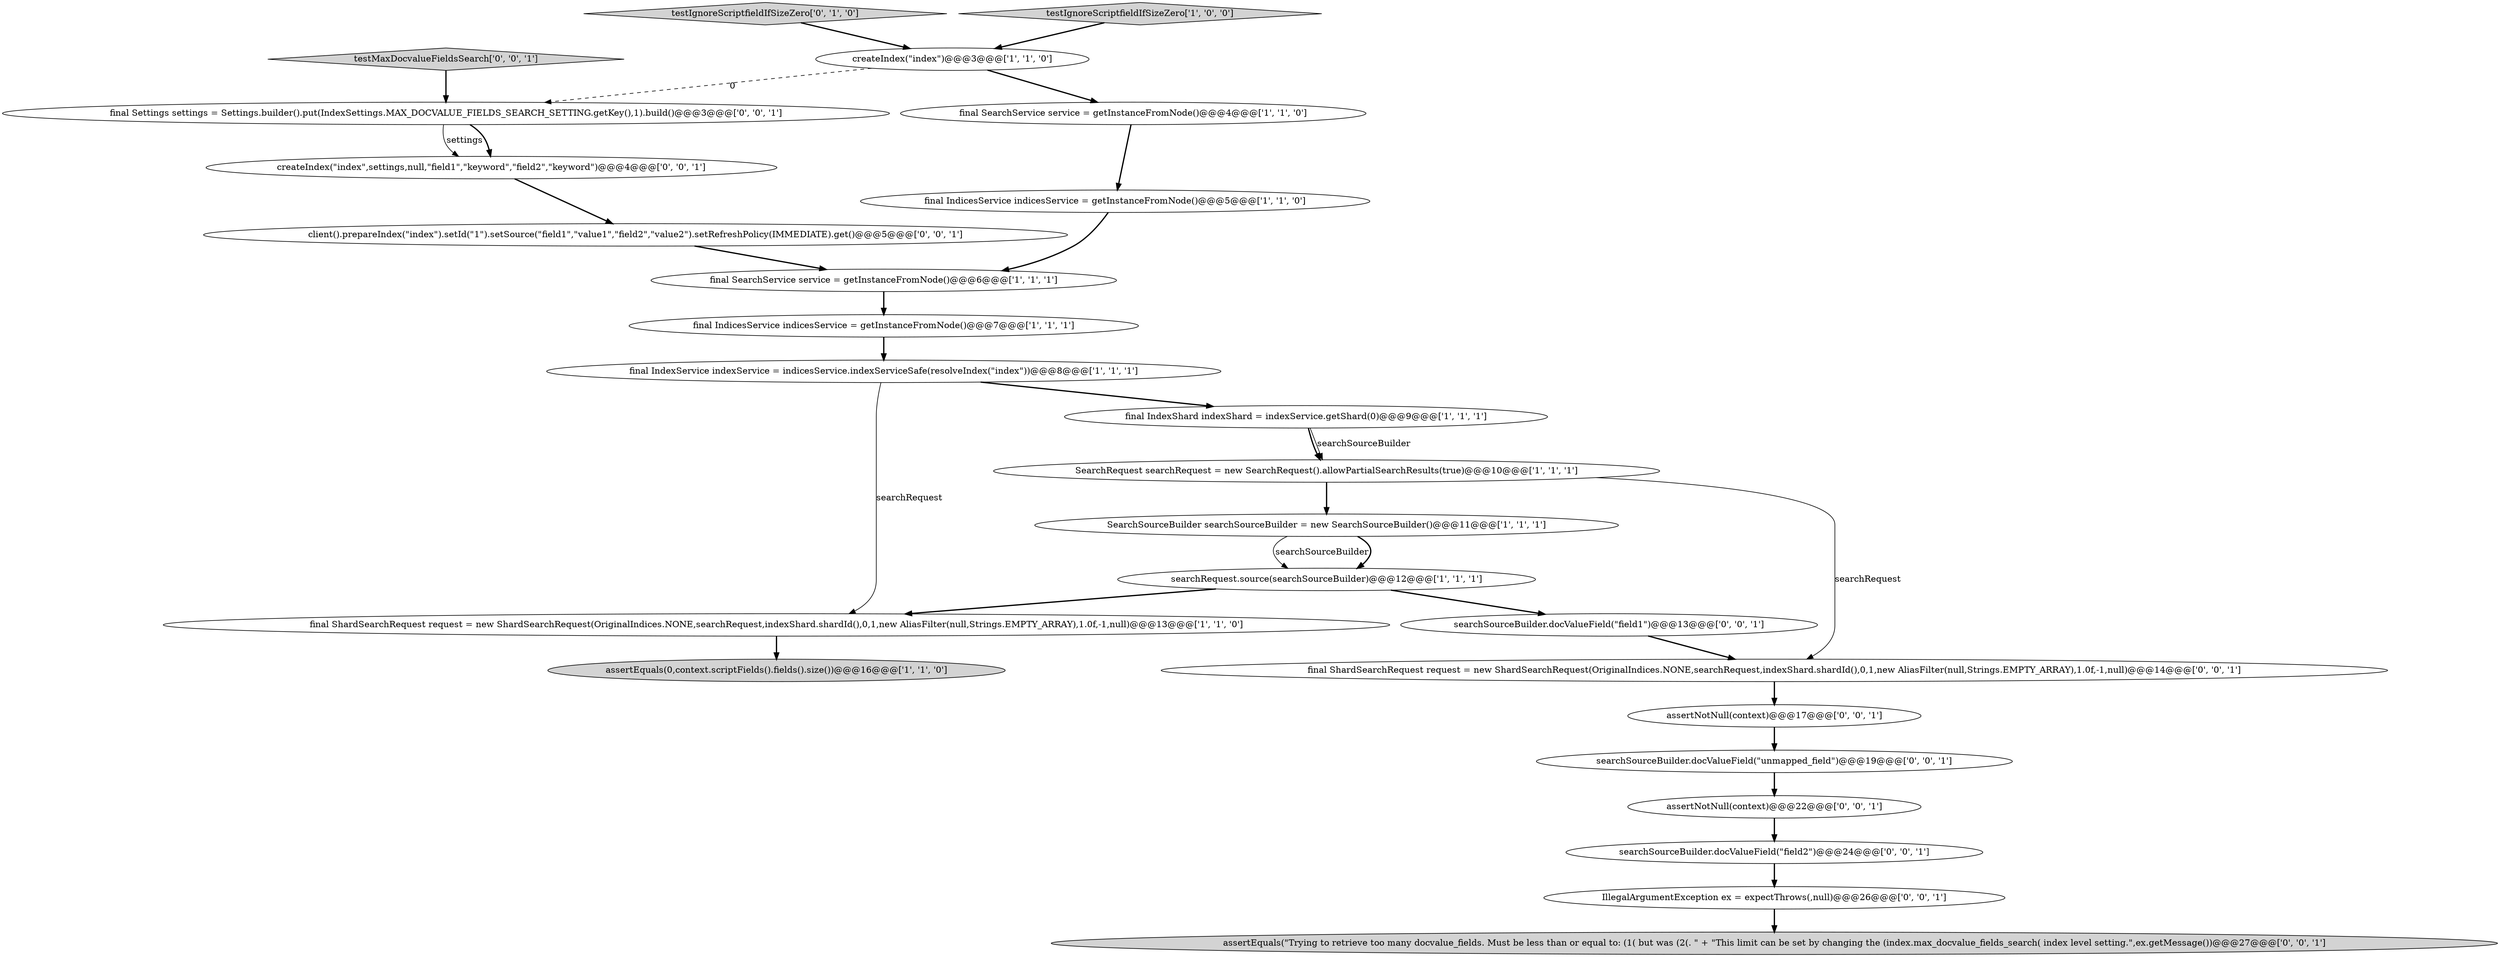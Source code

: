 digraph {
22 [style = filled, label = "testMaxDocvalueFieldsSearch['0', '0', '1']", fillcolor = lightgray, shape = diamond image = "AAA0AAABBB3BBB"];
13 [style = filled, label = "testIgnoreScriptfieldIfSizeZero['0', '1', '0']", fillcolor = lightgray, shape = diamond image = "AAA0AAABBB2BBB"];
25 [style = filled, label = "IllegalArgumentException ex = expectThrows(,null)@@@26@@@['0', '0', '1']", fillcolor = white, shape = ellipse image = "AAA0AAABBB3BBB"];
0 [style = filled, label = "searchRequest.source(searchSourceBuilder)@@@12@@@['1', '1', '1']", fillcolor = white, shape = ellipse image = "AAA0AAABBB1BBB"];
7 [style = filled, label = "final SearchService service = getInstanceFromNode()@@@4@@@['1', '1', '0']", fillcolor = white, shape = ellipse image = "AAA0AAABBB1BBB"];
9 [style = filled, label = "final IndexService indexService = indicesService.indexServiceSafe(resolveIndex(\"index\"))@@@8@@@['1', '1', '1']", fillcolor = white, shape = ellipse image = "AAA0AAABBB1BBB"];
11 [style = filled, label = "final IndicesService indicesService = getInstanceFromNode()@@@7@@@['1', '1', '1']", fillcolor = white, shape = ellipse image = "AAA0AAABBB1BBB"];
10 [style = filled, label = "assertEquals(0,context.scriptFields().fields().size())@@@16@@@['1', '1', '0']", fillcolor = lightgray, shape = ellipse image = "AAA0AAABBB1BBB"];
6 [style = filled, label = "final ShardSearchRequest request = new ShardSearchRequest(OriginalIndices.NONE,searchRequest,indexShard.shardId(),0,1,new AliasFilter(null,Strings.EMPTY_ARRAY),1.0f,-1,null)@@@13@@@['1', '1', '0']", fillcolor = white, shape = ellipse image = "AAA0AAABBB1BBB"];
4 [style = filled, label = "createIndex(\"index\")@@@3@@@['1', '1', '0']", fillcolor = white, shape = ellipse image = "AAA0AAABBB1BBB"];
18 [style = filled, label = "assertNotNull(context)@@@17@@@['0', '0', '1']", fillcolor = white, shape = ellipse image = "AAA0AAABBB3BBB"];
23 [style = filled, label = "createIndex(\"index\",settings,null,\"field1\",\"keyword\",\"field2\",\"keyword\")@@@4@@@['0', '0', '1']", fillcolor = white, shape = ellipse image = "AAA0AAABBB3BBB"];
15 [style = filled, label = "assertEquals(\"Trying to retrieve too many docvalue_fields. Must be less than or equal to: (1( but was (2(. \" + \"This limit can be set by changing the (index.max_docvalue_fields_search( index level setting.\",ex.getMessage())@@@27@@@['0', '0', '1']", fillcolor = lightgray, shape = ellipse image = "AAA0AAABBB3BBB"];
5 [style = filled, label = "final IndicesService indicesService = getInstanceFromNode()@@@5@@@['1', '1', '0']", fillcolor = white, shape = ellipse image = "AAA0AAABBB1BBB"];
21 [style = filled, label = "searchSourceBuilder.docValueField(\"field2\")@@@24@@@['0', '0', '1']", fillcolor = white, shape = ellipse image = "AAA0AAABBB3BBB"];
19 [style = filled, label = "final Settings settings = Settings.builder().put(IndexSettings.MAX_DOCVALUE_FIELDS_SEARCH_SETTING.getKey(),1).build()@@@3@@@['0', '0', '1']", fillcolor = white, shape = ellipse image = "AAA0AAABBB3BBB"];
2 [style = filled, label = "final SearchService service = getInstanceFromNode()@@@6@@@['1', '1', '1']", fillcolor = white, shape = ellipse image = "AAA0AAABBB1BBB"];
20 [style = filled, label = "client().prepareIndex(\"index\").setId(\"1\").setSource(\"field1\",\"value1\",\"field2\",\"value2\").setRefreshPolicy(IMMEDIATE).get()@@@5@@@['0', '0', '1']", fillcolor = white, shape = ellipse image = "AAA0AAABBB3BBB"];
8 [style = filled, label = "final IndexShard indexShard = indexService.getShard(0)@@@9@@@['1', '1', '1']", fillcolor = white, shape = ellipse image = "AAA0AAABBB1BBB"];
16 [style = filled, label = "searchSourceBuilder.docValueField(\"field1\")@@@13@@@['0', '0', '1']", fillcolor = white, shape = ellipse image = "AAA0AAABBB3BBB"];
12 [style = filled, label = "SearchRequest searchRequest = new SearchRequest().allowPartialSearchResults(true)@@@10@@@['1', '1', '1']", fillcolor = white, shape = ellipse image = "AAA0AAABBB1BBB"];
1 [style = filled, label = "SearchSourceBuilder searchSourceBuilder = new SearchSourceBuilder()@@@11@@@['1', '1', '1']", fillcolor = white, shape = ellipse image = "AAA0AAABBB1BBB"];
3 [style = filled, label = "testIgnoreScriptfieldIfSizeZero['1', '0', '0']", fillcolor = lightgray, shape = diamond image = "AAA0AAABBB1BBB"];
14 [style = filled, label = "assertNotNull(context)@@@22@@@['0', '0', '1']", fillcolor = white, shape = ellipse image = "AAA0AAABBB3BBB"];
24 [style = filled, label = "searchSourceBuilder.docValueField(\"unmapped_field\")@@@19@@@['0', '0', '1']", fillcolor = white, shape = ellipse image = "AAA0AAABBB3BBB"];
17 [style = filled, label = "final ShardSearchRequest request = new ShardSearchRequest(OriginalIndices.NONE,searchRequest,indexShard.shardId(),0,1,new AliasFilter(null,Strings.EMPTY_ARRAY),1.0f,-1,null)@@@14@@@['0', '0', '1']", fillcolor = white, shape = ellipse image = "AAA0AAABBB3BBB"];
5->2 [style = bold, label=""];
0->6 [style = bold, label=""];
22->19 [style = bold, label=""];
4->7 [style = bold, label=""];
13->4 [style = bold, label=""];
8->12 [style = bold, label=""];
8->12 [style = solid, label="searchSourceBuilder"];
14->21 [style = bold, label=""];
18->24 [style = bold, label=""];
2->11 [style = bold, label=""];
19->23 [style = solid, label="settings"];
12->1 [style = bold, label=""];
11->9 [style = bold, label=""];
19->23 [style = bold, label=""];
6->10 [style = bold, label=""];
21->25 [style = bold, label=""];
1->0 [style = solid, label="searchSourceBuilder"];
0->16 [style = bold, label=""];
23->20 [style = bold, label=""];
9->6 [style = solid, label="searchRequest"];
12->17 [style = solid, label="searchRequest"];
7->5 [style = bold, label=""];
16->17 [style = bold, label=""];
20->2 [style = bold, label=""];
9->8 [style = bold, label=""];
4->19 [style = dashed, label="0"];
24->14 [style = bold, label=""];
3->4 [style = bold, label=""];
25->15 [style = bold, label=""];
1->0 [style = bold, label=""];
17->18 [style = bold, label=""];
}
